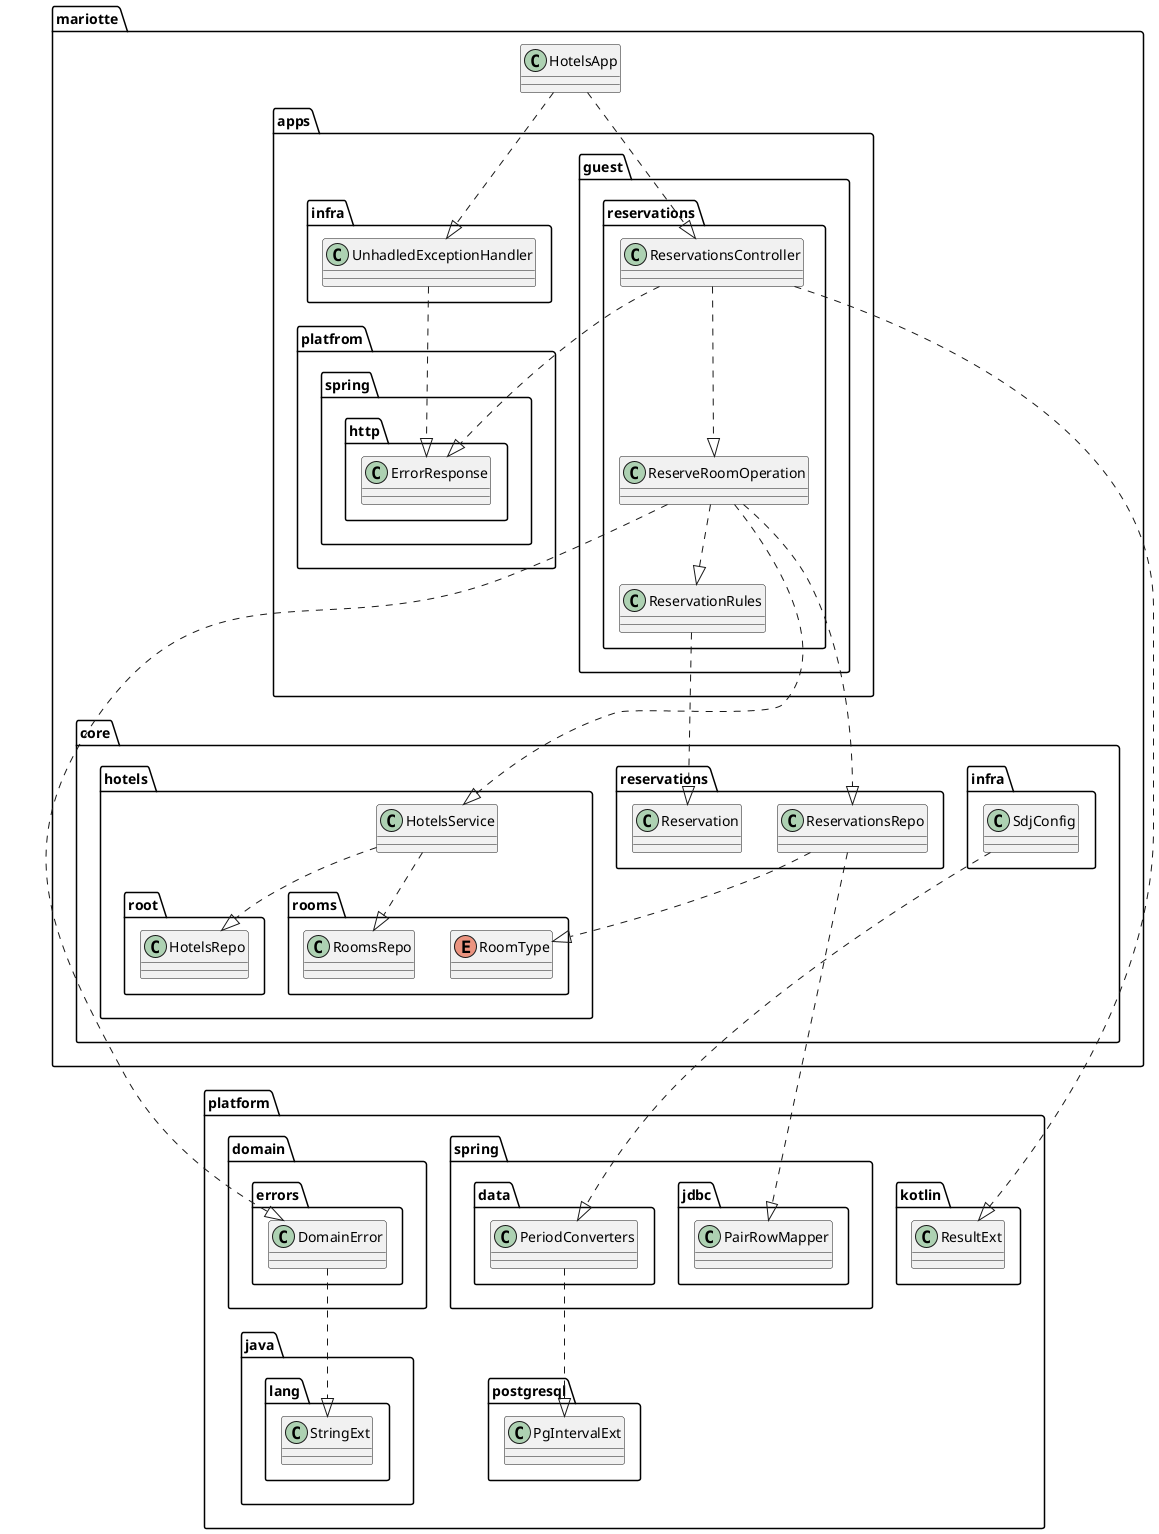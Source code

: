@startuml


package mariotte {
  class HotelsApp
  package apps {
    package guest {
      package reservations {
        class ReservationsController
        class ReserveRoomOperation
        class ReservationRules
      }
    }
    package infra {
      class UnhadledExceptionHandler
    }
    package platfrom.spring.http {
      class ErrorResponse
    }
  }

  package core {
    package hotels {
      class HotelsService
      package rooms {
        class RoomsRepo
        enum RoomType
      }
      package root {
        class HotelsRepo
      }
    }

    package infra {
      class SdjConfig
    }

    package reservations {
      class ReservationsRepo
      class Reservation
    }
  }
}

package platform {
  package domain.errors {
    class DomainError
  }
  package java.lang {
    class StringExt
  }
  package kotlin {
    class ResultExt
  }
  package postgresql {
    class PgIntervalExt
  }
  package spring {
    package data {
      class PeriodConverters
    }
    package jdbc {
      class PairRowMapper
    }
  }
}

HotelsApp .down.|> UnhadledExceptionHandler
HotelsApp .down.|> ReservationsController

UnhadledExceptionHandler .down.|> ErrorResponse

ReservationsController .down.|> ResultExt
ReservationsController .down.|> ErrorResponse
ReservationsController .down.|> ReserveRoomOperation

ReservationRules .down[hidden].|> SdjConfig

ReserveRoomOperation .down.|> ReservationRules
ReserveRoomOperation .down.|> HotelsService
ReserveRoomOperation .down.|> ReservationsRepo
ReserveRoomOperation .down.|> DomainError

ReservationRules .down.|> Reservation

ReservationsRepo ..|> RoomType
SdjConfig .down.|> PeriodConverters
ReservationsRepo .down.|> PairRowMapper

HotelsService .down.|> RoomsRepo
HotelsService .down.|> HotelsRepo

HotelsRepo .down[hidden].|> PgIntervalExt
HotelsService .down[hidden].|> PgIntervalExt
HotelsRepo .down[hidden].|> PeriodConverters

DomainError ..|> StringExt
PeriodConverters ..|> PgIntervalExt

@enduml